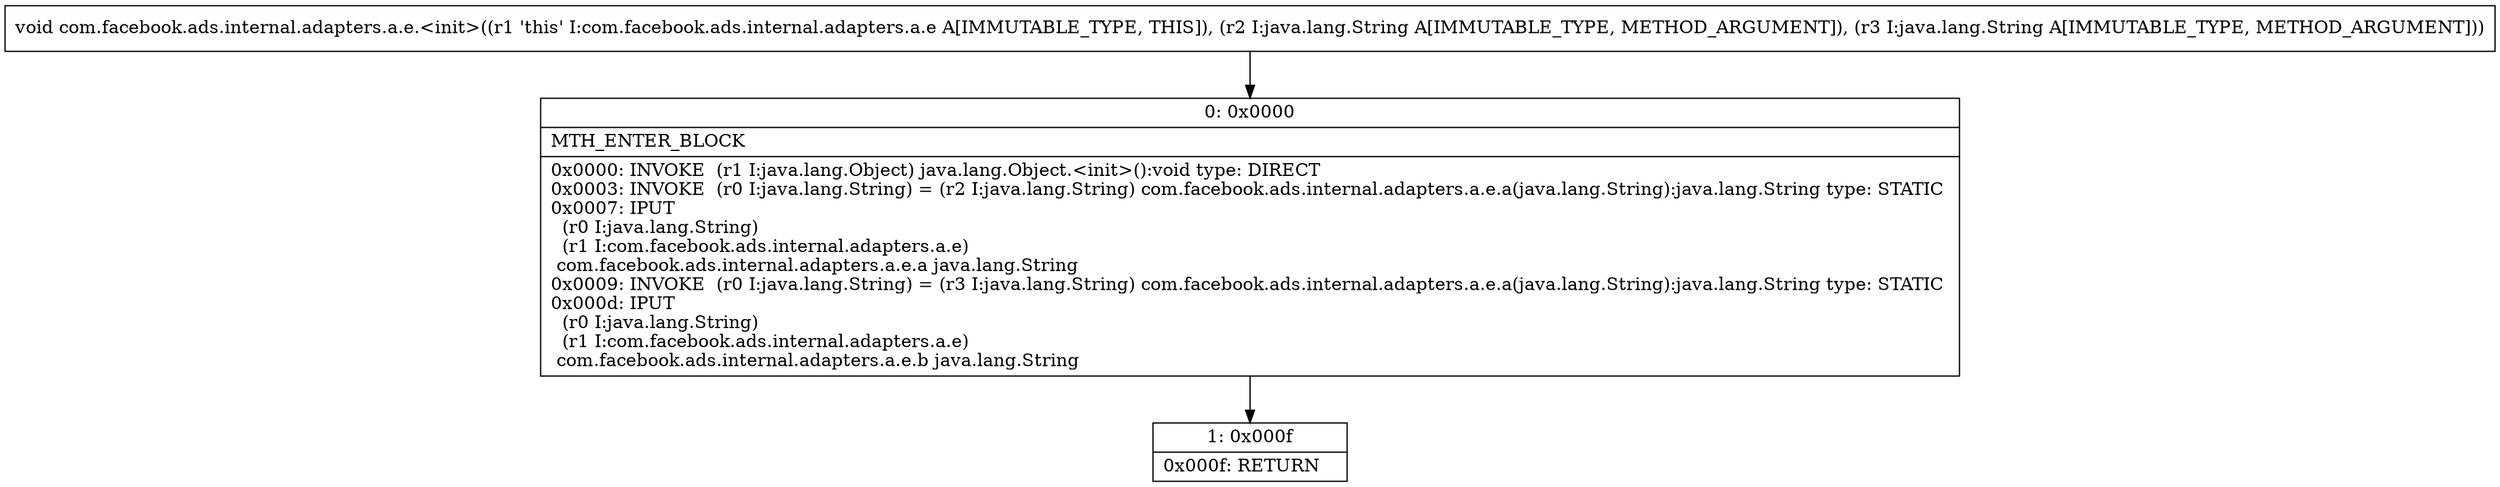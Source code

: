 digraph "CFG forcom.facebook.ads.internal.adapters.a.e.\<init\>(Ljava\/lang\/String;Ljava\/lang\/String;)V" {
Node_0 [shape=record,label="{0\:\ 0x0000|MTH_ENTER_BLOCK\l|0x0000: INVOKE  (r1 I:java.lang.Object) java.lang.Object.\<init\>():void type: DIRECT \l0x0003: INVOKE  (r0 I:java.lang.String) = (r2 I:java.lang.String) com.facebook.ads.internal.adapters.a.e.a(java.lang.String):java.lang.String type: STATIC \l0x0007: IPUT  \l  (r0 I:java.lang.String)\l  (r1 I:com.facebook.ads.internal.adapters.a.e)\l com.facebook.ads.internal.adapters.a.e.a java.lang.String \l0x0009: INVOKE  (r0 I:java.lang.String) = (r3 I:java.lang.String) com.facebook.ads.internal.adapters.a.e.a(java.lang.String):java.lang.String type: STATIC \l0x000d: IPUT  \l  (r0 I:java.lang.String)\l  (r1 I:com.facebook.ads.internal.adapters.a.e)\l com.facebook.ads.internal.adapters.a.e.b java.lang.String \l}"];
Node_1 [shape=record,label="{1\:\ 0x000f|0x000f: RETURN   \l}"];
MethodNode[shape=record,label="{void com.facebook.ads.internal.adapters.a.e.\<init\>((r1 'this' I:com.facebook.ads.internal.adapters.a.e A[IMMUTABLE_TYPE, THIS]), (r2 I:java.lang.String A[IMMUTABLE_TYPE, METHOD_ARGUMENT]), (r3 I:java.lang.String A[IMMUTABLE_TYPE, METHOD_ARGUMENT])) }"];
MethodNode -> Node_0;
Node_0 -> Node_1;
}

